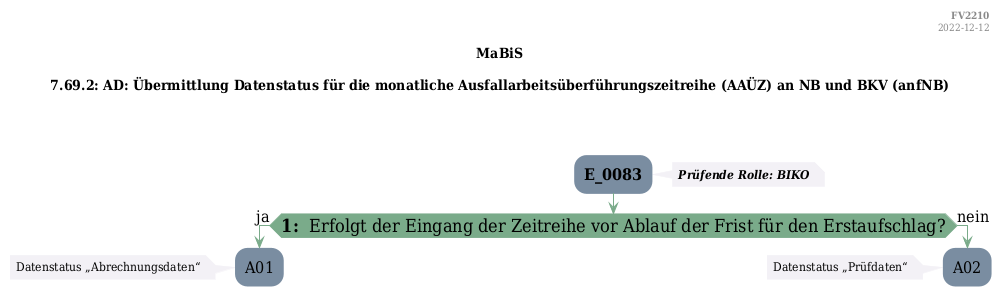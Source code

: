 @startuml
skinparam Shadowing false
skinparam NoteBorderColor #f3f1f6
skinparam NoteBackgroundColor #f3f1f6
skinparam NoteFontSize 12
skinparam ActivityBorderColor none
skinparam ActivityBackgroundColor #7a8da1
skinparam ActivityFontSize 16
skinparam ArrowColor #7aab8a
skinparam ArrowFontSize 16
skinparam ActivityDiamondBackgroundColor #7aab8a
skinparam ActivityDiamondBorderColor #7aab8a
skinparam ActivityDiamondFontSize 18
skinparam defaultFontName DejaVu Serif Condensed
skinparam ActivityEndColor #669580

header
<b>FV2210
2022-12-12
endheader

title
MaBiS

7.69.2: AD: Übermittlung Datenstatus für die monatliche Ausfallarbeitsüberführungszeitreihe (AAÜZ) an NB und BKV (anfNB)



end title
:<b>E_0083</b>;
note right
<b><i>Prüfende Rolle: BIKO
end note

if (<b>1: </b> Erfolgt der Eingang der Zeitreihe vor Ablauf der Frist für den Erstaufschlag?) then (ja)
    :A01;
    note left
        Datenstatus „Abrechnungsdaten“
    endnote
    kill;
else (nein)
    :A02;
    note left
        Datenstatus „Prüfdaten“
    endnote
    kill;
endif

@enduml
